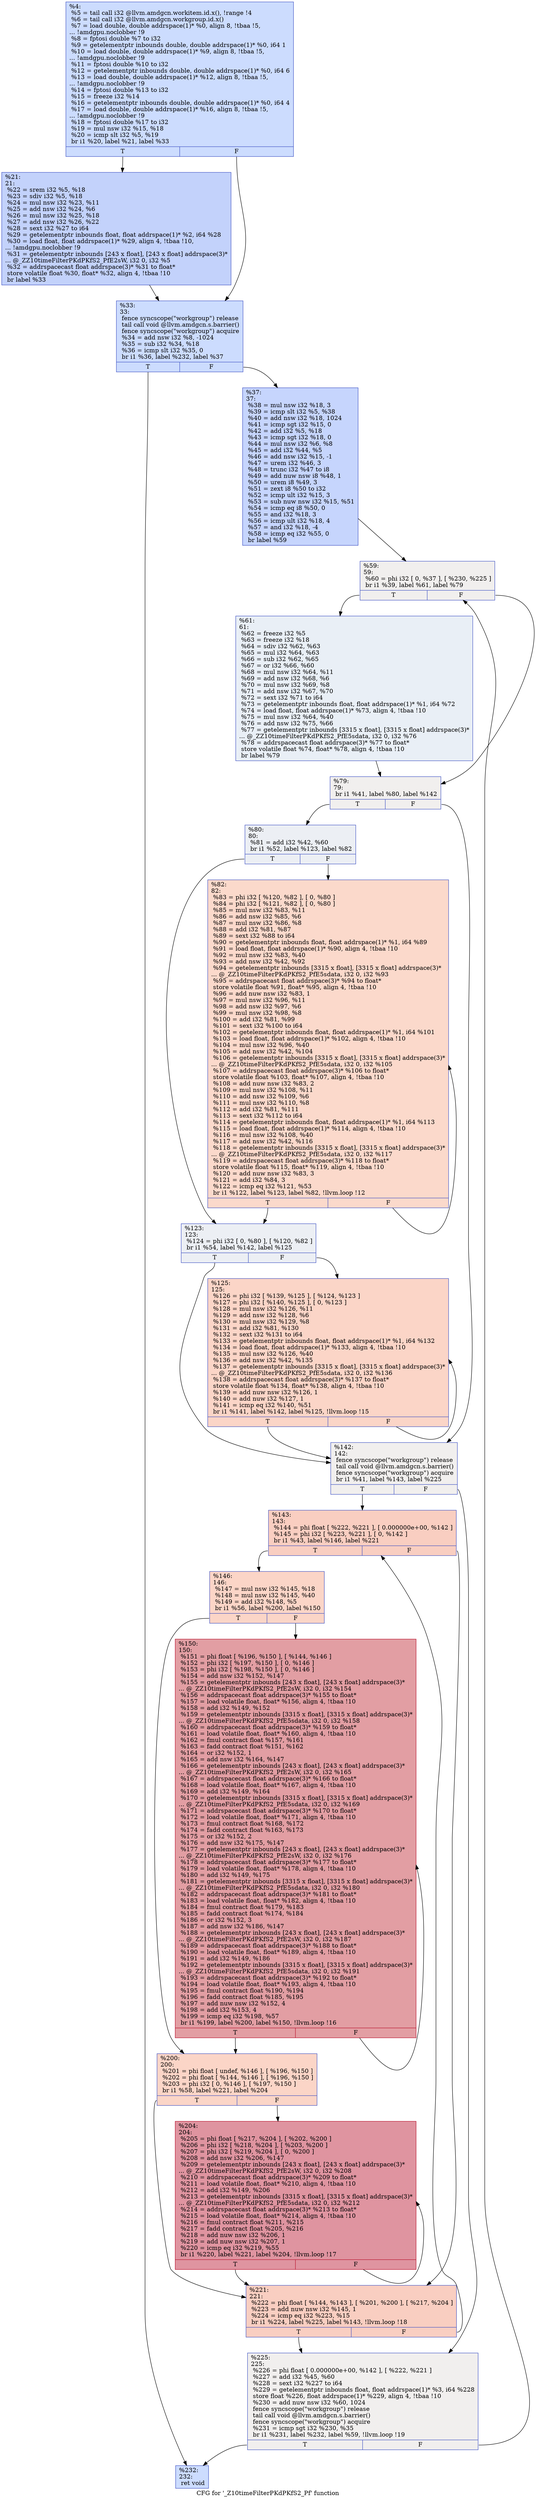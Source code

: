 digraph "CFG for '_Z10timeFilterPKdPKfS2_Pf' function" {
	label="CFG for '_Z10timeFilterPKdPKfS2_Pf' function";

	Node0x6114b10 [shape=record,color="#3d50c3ff", style=filled, fillcolor="#8caffe70",label="{%4:\l  %5 = tail call i32 @llvm.amdgcn.workitem.id.x(), !range !4\l  %6 = tail call i32 @llvm.amdgcn.workgroup.id.x()\l  %7 = load double, double addrspace(1)* %0, align 8, !tbaa !5,\l... !amdgpu.noclobber !9\l  %8 = fptosi double %7 to i32\l  %9 = getelementptr inbounds double, double addrspace(1)* %0, i64 1\l  %10 = load double, double addrspace(1)* %9, align 8, !tbaa !5,\l... !amdgpu.noclobber !9\l  %11 = fptosi double %10 to i32\l  %12 = getelementptr inbounds double, double addrspace(1)* %0, i64 6\l  %13 = load double, double addrspace(1)* %12, align 8, !tbaa !5,\l... !amdgpu.noclobber !9\l  %14 = fptosi double %13 to i32\l  %15 = freeze i32 %14\l  %16 = getelementptr inbounds double, double addrspace(1)* %0, i64 4\l  %17 = load double, double addrspace(1)* %16, align 8, !tbaa !5,\l... !amdgpu.noclobber !9\l  %18 = fptosi double %17 to i32\l  %19 = mul nsw i32 %15, %18\l  %20 = icmp slt i32 %5, %19\l  br i1 %20, label %21, label %33\l|{<s0>T|<s1>F}}"];
	Node0x6114b10:s0 -> Node0x6117930;
	Node0x6114b10:s1 -> Node0x61179c0;
	Node0x6117930 [shape=record,color="#3d50c3ff", style=filled, fillcolor="#779af770",label="{%21:\l21:                                               \l  %22 = srem i32 %5, %18\l  %23 = sdiv i32 %5, %18\l  %24 = mul nsw i32 %23, %11\l  %25 = add nsw i32 %24, %6\l  %26 = mul nsw i32 %25, %18\l  %27 = add nsw i32 %26, %22\l  %28 = sext i32 %27 to i64\l  %29 = getelementptr inbounds float, float addrspace(1)* %2, i64 %28\l  %30 = load float, float addrspace(1)* %29, align 4, !tbaa !10,\l... !amdgpu.noclobber !9\l  %31 = getelementptr inbounds [243 x float], [243 x float] addrspace(3)*\l... @_ZZ10timeFilterPKdPKfS2_PfE2sW, i32 0, i32 %5\l  %32 = addrspacecast float addrspace(3)* %31 to float*\l  store volatile float %30, float* %32, align 4, !tbaa !10\l  br label %33\l}"];
	Node0x6117930 -> Node0x61179c0;
	Node0x61179c0 [shape=record,color="#3d50c3ff", style=filled, fillcolor="#8caffe70",label="{%33:\l33:                                               \l  fence syncscope(\"workgroup\") release\l  tail call void @llvm.amdgcn.s.barrier()\l  fence syncscope(\"workgroup\") acquire\l  %34 = add nsw i32 %8, -1024\l  %35 = sub i32 %34, %18\l  %36 = icmp slt i32 %35, 0\l  br i1 %36, label %232, label %37\l|{<s0>T|<s1>F}}"];
	Node0x61179c0:s0 -> Node0x6118f30;
	Node0x61179c0:s1 -> Node0x6118f80;
	Node0x6118f80 [shape=record,color="#3d50c3ff", style=filled, fillcolor="#7ea1fa70",label="{%37:\l37:                                               \l  %38 = mul nsw i32 %18, 3\l  %39 = icmp slt i32 %5, %38\l  %40 = add nsw i32 %18, 1024\l  %41 = icmp sgt i32 %15, 0\l  %42 = add i32 %5, %18\l  %43 = icmp sgt i32 %18, 0\l  %44 = mul nsw i32 %6, %8\l  %45 = add i32 %44, %5\l  %46 = add nsw i32 %15, -1\l  %47 = urem i32 %46, 3\l  %48 = trunc i32 %47 to i8\l  %49 = add nuw nsw i8 %48, 1\l  %50 = urem i8 %49, 3\l  %51 = zext i8 %50 to i32\l  %52 = icmp ult i32 %15, 3\l  %53 = sub nuw nsw i32 %15, %51\l  %54 = icmp eq i8 %50, 0\l  %55 = and i32 %18, 3\l  %56 = icmp ult i32 %18, 4\l  %57 = and i32 %18, -4\l  %58 = icmp eq i32 %55, 0\l  br label %59\l}"];
	Node0x6118f80 -> Node0x6119dd0;
	Node0x6119dd0 [shape=record,color="#3d50c3ff", style=filled, fillcolor="#e0dbd870",label="{%59:\l59:                                               \l  %60 = phi i32 [ 0, %37 ], [ %230, %225 ]\l  br i1 %39, label %61, label %79\l|{<s0>T|<s1>F}}"];
	Node0x6119dd0:s0 -> Node0x611a000;
	Node0x6119dd0:s1 -> Node0x611a090;
	Node0x611a000 [shape=record,color="#3d50c3ff", style=filled, fillcolor="#cedaeb70",label="{%61:\l61:                                               \l  %62 = freeze i32 %5\l  %63 = freeze i32 %18\l  %64 = sdiv i32 %62, %63\l  %65 = mul i32 %64, %63\l  %66 = sub i32 %62, %65\l  %67 = or i32 %66, %60\l  %68 = mul nsw i32 %64, %11\l  %69 = add nsw i32 %68, %6\l  %70 = mul nsw i32 %69, %8\l  %71 = add nsw i32 %67, %70\l  %72 = sext i32 %71 to i64\l  %73 = getelementptr inbounds float, float addrspace(1)* %1, i64 %72\l  %74 = load float, float addrspace(1)* %73, align 4, !tbaa !10\l  %75 = mul nsw i32 %64, %40\l  %76 = add nsw i32 %75, %66\l  %77 = getelementptr inbounds [3315 x float], [3315 x float] addrspace(3)*\l... @_ZZ10timeFilterPKdPKfS2_PfE5sdata, i32 0, i32 %76\l  %78 = addrspacecast float addrspace(3)* %77 to float*\l  store volatile float %74, float* %78, align 4, !tbaa !10\l  br label %79\l}"];
	Node0x611a000 -> Node0x611a090;
	Node0x611a090 [shape=record,color="#3d50c3ff", style=filled, fillcolor="#e0dbd870",label="{%79:\l79:                                               \l  br i1 %41, label %80, label %142\l|{<s0>T|<s1>F}}"];
	Node0x611a090:s0 -> Node0x611ac30;
	Node0x611a090:s1 -> Node0x611aeb0;
	Node0x611ac30 [shape=record,color="#3d50c3ff", style=filled, fillcolor="#d4dbe670",label="{%80:\l80:                                               \l  %81 = add i32 %42, %60\l  br i1 %52, label %123, label %82\l|{<s0>T|<s1>F}}"];
	Node0x611ac30:s0 -> Node0x611b040;
	Node0x611ac30:s1 -> Node0x611b090;
	Node0x611b090 [shape=record,color="#3d50c3ff", style=filled, fillcolor="#f7a88970",label="{%82:\l82:                                               \l  %83 = phi i32 [ %120, %82 ], [ 0, %80 ]\l  %84 = phi i32 [ %121, %82 ], [ 0, %80 ]\l  %85 = mul nsw i32 %83, %11\l  %86 = add nsw i32 %85, %6\l  %87 = mul nsw i32 %86, %8\l  %88 = add i32 %81, %87\l  %89 = sext i32 %88 to i64\l  %90 = getelementptr inbounds float, float addrspace(1)* %1, i64 %89\l  %91 = load float, float addrspace(1)* %90, align 4, !tbaa !10\l  %92 = mul nsw i32 %83, %40\l  %93 = add nsw i32 %42, %92\l  %94 = getelementptr inbounds [3315 x float], [3315 x float] addrspace(3)*\l... @_ZZ10timeFilterPKdPKfS2_PfE5sdata, i32 0, i32 %93\l  %95 = addrspacecast float addrspace(3)* %94 to float*\l  store volatile float %91, float* %95, align 4, !tbaa !10\l  %96 = add nuw nsw i32 %83, 1\l  %97 = mul nsw i32 %96, %11\l  %98 = add nsw i32 %97, %6\l  %99 = mul nsw i32 %98, %8\l  %100 = add i32 %81, %99\l  %101 = sext i32 %100 to i64\l  %102 = getelementptr inbounds float, float addrspace(1)* %1, i64 %101\l  %103 = load float, float addrspace(1)* %102, align 4, !tbaa !10\l  %104 = mul nsw i32 %96, %40\l  %105 = add nsw i32 %42, %104\l  %106 = getelementptr inbounds [3315 x float], [3315 x float] addrspace(3)*\l... @_ZZ10timeFilterPKdPKfS2_PfE5sdata, i32 0, i32 %105\l  %107 = addrspacecast float addrspace(3)* %106 to float*\l  store volatile float %103, float* %107, align 4, !tbaa !10\l  %108 = add nuw nsw i32 %83, 2\l  %109 = mul nsw i32 %108, %11\l  %110 = add nsw i32 %109, %6\l  %111 = mul nsw i32 %110, %8\l  %112 = add i32 %81, %111\l  %113 = sext i32 %112 to i64\l  %114 = getelementptr inbounds float, float addrspace(1)* %1, i64 %113\l  %115 = load float, float addrspace(1)* %114, align 4, !tbaa !10\l  %116 = mul nsw i32 %108, %40\l  %117 = add nsw i32 %42, %116\l  %118 = getelementptr inbounds [3315 x float], [3315 x float] addrspace(3)*\l... @_ZZ10timeFilterPKdPKfS2_PfE5sdata, i32 0, i32 %117\l  %119 = addrspacecast float addrspace(3)* %118 to float*\l  store volatile float %115, float* %119, align 4, !tbaa !10\l  %120 = add nuw nsw i32 %83, 3\l  %121 = add i32 %84, 3\l  %122 = icmp eq i32 %121, %53\l  br i1 %122, label %123, label %82, !llvm.loop !12\l|{<s0>T|<s1>F}}"];
	Node0x611b090:s0 -> Node0x611b040;
	Node0x611b090:s1 -> Node0x611b090;
	Node0x611b040 [shape=record,color="#3d50c3ff", style=filled, fillcolor="#d4dbe670",label="{%123:\l123:                                              \l  %124 = phi i32 [ 0, %80 ], [ %120, %82 ]\l  br i1 %54, label %142, label %125\l|{<s0>T|<s1>F}}"];
	Node0x611b040:s0 -> Node0x611aeb0;
	Node0x611b040:s1 -> Node0x611cd00;
	Node0x611cd00 [shape=record,color="#3d50c3ff", style=filled, fillcolor="#f5a08170",label="{%125:\l125:                                              \l  %126 = phi i32 [ %139, %125 ], [ %124, %123 ]\l  %127 = phi i32 [ %140, %125 ], [ 0, %123 ]\l  %128 = mul nsw i32 %126, %11\l  %129 = add nsw i32 %128, %6\l  %130 = mul nsw i32 %129, %8\l  %131 = add i32 %81, %130\l  %132 = sext i32 %131 to i64\l  %133 = getelementptr inbounds float, float addrspace(1)* %1, i64 %132\l  %134 = load float, float addrspace(1)* %133, align 4, !tbaa !10\l  %135 = mul nsw i32 %126, %40\l  %136 = add nsw i32 %42, %135\l  %137 = getelementptr inbounds [3315 x float], [3315 x float] addrspace(3)*\l... @_ZZ10timeFilterPKdPKfS2_PfE5sdata, i32 0, i32 %136\l  %138 = addrspacecast float addrspace(3)* %137 to float*\l  store volatile float %134, float* %138, align 4, !tbaa !10\l  %139 = add nuw nsw i32 %126, 1\l  %140 = add nuw i32 %127, 1\l  %141 = icmp eq i32 %140, %51\l  br i1 %141, label %142, label %125, !llvm.loop !15\l|{<s0>T|<s1>F}}"];
	Node0x611cd00:s0 -> Node0x611aeb0;
	Node0x611cd00:s1 -> Node0x611cd00;
	Node0x611aeb0 [shape=record,color="#3d50c3ff", style=filled, fillcolor="#e0dbd870",label="{%142:\l142:                                              \l  fence syncscope(\"workgroup\") release\l  tail call void @llvm.amdgcn.s.barrier()\l  fence syncscope(\"workgroup\") acquire\l  br i1 %41, label %143, label %225\l|{<s0>T|<s1>F}}"];
	Node0x611aeb0:s0 -> Node0x611ded0;
	Node0x611aeb0:s1 -> Node0x6119ec0;
	Node0x611ded0 [shape=record,color="#3d50c3ff", style=filled, fillcolor="#f2907270",label="{%143:\l143:                                              \l  %144 = phi float [ %222, %221 ], [ 0.000000e+00, %142 ]\l  %145 = phi i32 [ %223, %221 ], [ 0, %142 ]\l  br i1 %43, label %146, label %221\l|{<s0>T|<s1>F}}"];
	Node0x611ded0:s0 -> Node0x611ec50;
	Node0x611ded0:s1 -> Node0x611dfd0;
	Node0x611ec50 [shape=record,color="#3d50c3ff", style=filled, fillcolor="#f5a08170",label="{%146:\l146:                                              \l  %147 = mul nsw i32 %145, %18\l  %148 = mul nsw i32 %145, %40\l  %149 = add i32 %148, %5\l  br i1 %56, label %200, label %150\l|{<s0>T|<s1>F}}"];
	Node0x611ec50:s0 -> Node0x611ef40;
	Node0x611ec50:s1 -> Node0x611ef90;
	Node0x611ef90 [shape=record,color="#b70d28ff", style=filled, fillcolor="#be242e70",label="{%150:\l150:                                              \l  %151 = phi float [ %196, %150 ], [ %144, %146 ]\l  %152 = phi i32 [ %197, %150 ], [ 0, %146 ]\l  %153 = phi i32 [ %198, %150 ], [ 0, %146 ]\l  %154 = add nsw i32 %152, %147\l  %155 = getelementptr inbounds [243 x float], [243 x float] addrspace(3)*\l... @_ZZ10timeFilterPKdPKfS2_PfE2sW, i32 0, i32 %154\l  %156 = addrspacecast float addrspace(3)* %155 to float*\l  %157 = load volatile float, float* %156, align 4, !tbaa !10\l  %158 = add i32 %149, %152\l  %159 = getelementptr inbounds [3315 x float], [3315 x float] addrspace(3)*\l... @_ZZ10timeFilterPKdPKfS2_PfE5sdata, i32 0, i32 %158\l  %160 = addrspacecast float addrspace(3)* %159 to float*\l  %161 = load volatile float, float* %160, align 4, !tbaa !10\l  %162 = fmul contract float %157, %161\l  %163 = fadd contract float %151, %162\l  %164 = or i32 %152, 1\l  %165 = add nsw i32 %164, %147\l  %166 = getelementptr inbounds [243 x float], [243 x float] addrspace(3)*\l... @_ZZ10timeFilterPKdPKfS2_PfE2sW, i32 0, i32 %165\l  %167 = addrspacecast float addrspace(3)* %166 to float*\l  %168 = load volatile float, float* %167, align 4, !tbaa !10\l  %169 = add i32 %149, %164\l  %170 = getelementptr inbounds [3315 x float], [3315 x float] addrspace(3)*\l... @_ZZ10timeFilterPKdPKfS2_PfE5sdata, i32 0, i32 %169\l  %171 = addrspacecast float addrspace(3)* %170 to float*\l  %172 = load volatile float, float* %171, align 4, !tbaa !10\l  %173 = fmul contract float %168, %172\l  %174 = fadd contract float %163, %173\l  %175 = or i32 %152, 2\l  %176 = add nsw i32 %175, %147\l  %177 = getelementptr inbounds [243 x float], [243 x float] addrspace(3)*\l... @_ZZ10timeFilterPKdPKfS2_PfE2sW, i32 0, i32 %176\l  %178 = addrspacecast float addrspace(3)* %177 to float*\l  %179 = load volatile float, float* %178, align 4, !tbaa !10\l  %180 = add i32 %149, %175\l  %181 = getelementptr inbounds [3315 x float], [3315 x float] addrspace(3)*\l... @_ZZ10timeFilterPKdPKfS2_PfE5sdata, i32 0, i32 %180\l  %182 = addrspacecast float addrspace(3)* %181 to float*\l  %183 = load volatile float, float* %182, align 4, !tbaa !10\l  %184 = fmul contract float %179, %183\l  %185 = fadd contract float %174, %184\l  %186 = or i32 %152, 3\l  %187 = add nsw i32 %186, %147\l  %188 = getelementptr inbounds [243 x float], [243 x float] addrspace(3)*\l... @_ZZ10timeFilterPKdPKfS2_PfE2sW, i32 0, i32 %187\l  %189 = addrspacecast float addrspace(3)* %188 to float*\l  %190 = load volatile float, float* %189, align 4, !tbaa !10\l  %191 = add i32 %149, %186\l  %192 = getelementptr inbounds [3315 x float], [3315 x float] addrspace(3)*\l... @_ZZ10timeFilterPKdPKfS2_PfE5sdata, i32 0, i32 %191\l  %193 = addrspacecast float addrspace(3)* %192 to float*\l  %194 = load volatile float, float* %193, align 4, !tbaa !10\l  %195 = fmul contract float %190, %194\l  %196 = fadd contract float %185, %195\l  %197 = add nuw nsw i32 %152, 4\l  %198 = add i32 %153, 4\l  %199 = icmp eq i32 %198, %57\l  br i1 %199, label %200, label %150, !llvm.loop !16\l|{<s0>T|<s1>F}}"];
	Node0x611ef90:s0 -> Node0x611ef40;
	Node0x611ef90:s1 -> Node0x611ef90;
	Node0x611ef40 [shape=record,color="#3d50c3ff", style=filled, fillcolor="#f5a08170",label="{%200:\l200:                                              \l  %201 = phi float [ undef, %146 ], [ %196, %150 ]\l  %202 = phi float [ %144, %146 ], [ %196, %150 ]\l  %203 = phi i32 [ 0, %146 ], [ %197, %150 ]\l  br i1 %58, label %221, label %204\l|{<s0>T|<s1>F}}"];
	Node0x611ef40:s0 -> Node0x611dfd0;
	Node0x611ef40:s1 -> Node0x61210d0;
	Node0x61210d0 [shape=record,color="#b70d28ff", style=filled, fillcolor="#b70d2870",label="{%204:\l204:                                              \l  %205 = phi float [ %217, %204 ], [ %202, %200 ]\l  %206 = phi i32 [ %218, %204 ], [ %203, %200 ]\l  %207 = phi i32 [ %219, %204 ], [ 0, %200 ]\l  %208 = add nsw i32 %206, %147\l  %209 = getelementptr inbounds [243 x float], [243 x float] addrspace(3)*\l... @_ZZ10timeFilterPKdPKfS2_PfE2sW, i32 0, i32 %208\l  %210 = addrspacecast float addrspace(3)* %209 to float*\l  %211 = load volatile float, float* %210, align 4, !tbaa !10\l  %212 = add i32 %149, %206\l  %213 = getelementptr inbounds [3315 x float], [3315 x float] addrspace(3)*\l... @_ZZ10timeFilterPKdPKfS2_PfE5sdata, i32 0, i32 %212\l  %214 = addrspacecast float addrspace(3)* %213 to float*\l  %215 = load volatile float, float* %214, align 4, !tbaa !10\l  %216 = fmul contract float %211, %215\l  %217 = fadd contract float %205, %216\l  %218 = add nuw nsw i32 %206, 1\l  %219 = add nuw nsw i32 %207, 1\l  %220 = icmp eq i32 %219, %55\l  br i1 %220, label %221, label %204, !llvm.loop !17\l|{<s0>T|<s1>F}}"];
	Node0x61210d0:s0 -> Node0x611dfd0;
	Node0x61210d0:s1 -> Node0x61210d0;
	Node0x611dfd0 [shape=record,color="#3d50c3ff", style=filled, fillcolor="#f2907270",label="{%221:\l221:                                              \l  %222 = phi float [ %144, %143 ], [ %201, %200 ], [ %217, %204 ]\l  %223 = add nuw nsw i32 %145, 1\l  %224 = icmp eq i32 %223, %15\l  br i1 %224, label %225, label %143, !llvm.loop !18\l|{<s0>T|<s1>F}}"];
	Node0x611dfd0:s0 -> Node0x6119ec0;
	Node0x611dfd0:s1 -> Node0x611ded0;
	Node0x6119ec0 [shape=record,color="#3d50c3ff", style=filled, fillcolor="#e0dbd870",label="{%225:\l225:                                              \l  %226 = phi float [ 0.000000e+00, %142 ], [ %222, %221 ]\l  %227 = add i32 %45, %60\l  %228 = sext i32 %227 to i64\l  %229 = getelementptr inbounds float, float addrspace(1)* %3, i64 %228\l  store float %226, float addrspace(1)* %229, align 4, !tbaa !10\l  %230 = add nuw nsw i32 %60, 1024\l  fence syncscope(\"workgroup\") release\l  tail call void @llvm.amdgcn.s.barrier()\l  fence syncscope(\"workgroup\") acquire\l  %231 = icmp sgt i32 %230, %35\l  br i1 %231, label %232, label %59, !llvm.loop !19\l|{<s0>T|<s1>F}}"];
	Node0x6119ec0:s0 -> Node0x6118f30;
	Node0x6119ec0:s1 -> Node0x6119dd0;
	Node0x6118f30 [shape=record,color="#3d50c3ff", style=filled, fillcolor="#8caffe70",label="{%232:\l232:                                              \l  ret void\l}"];
}

